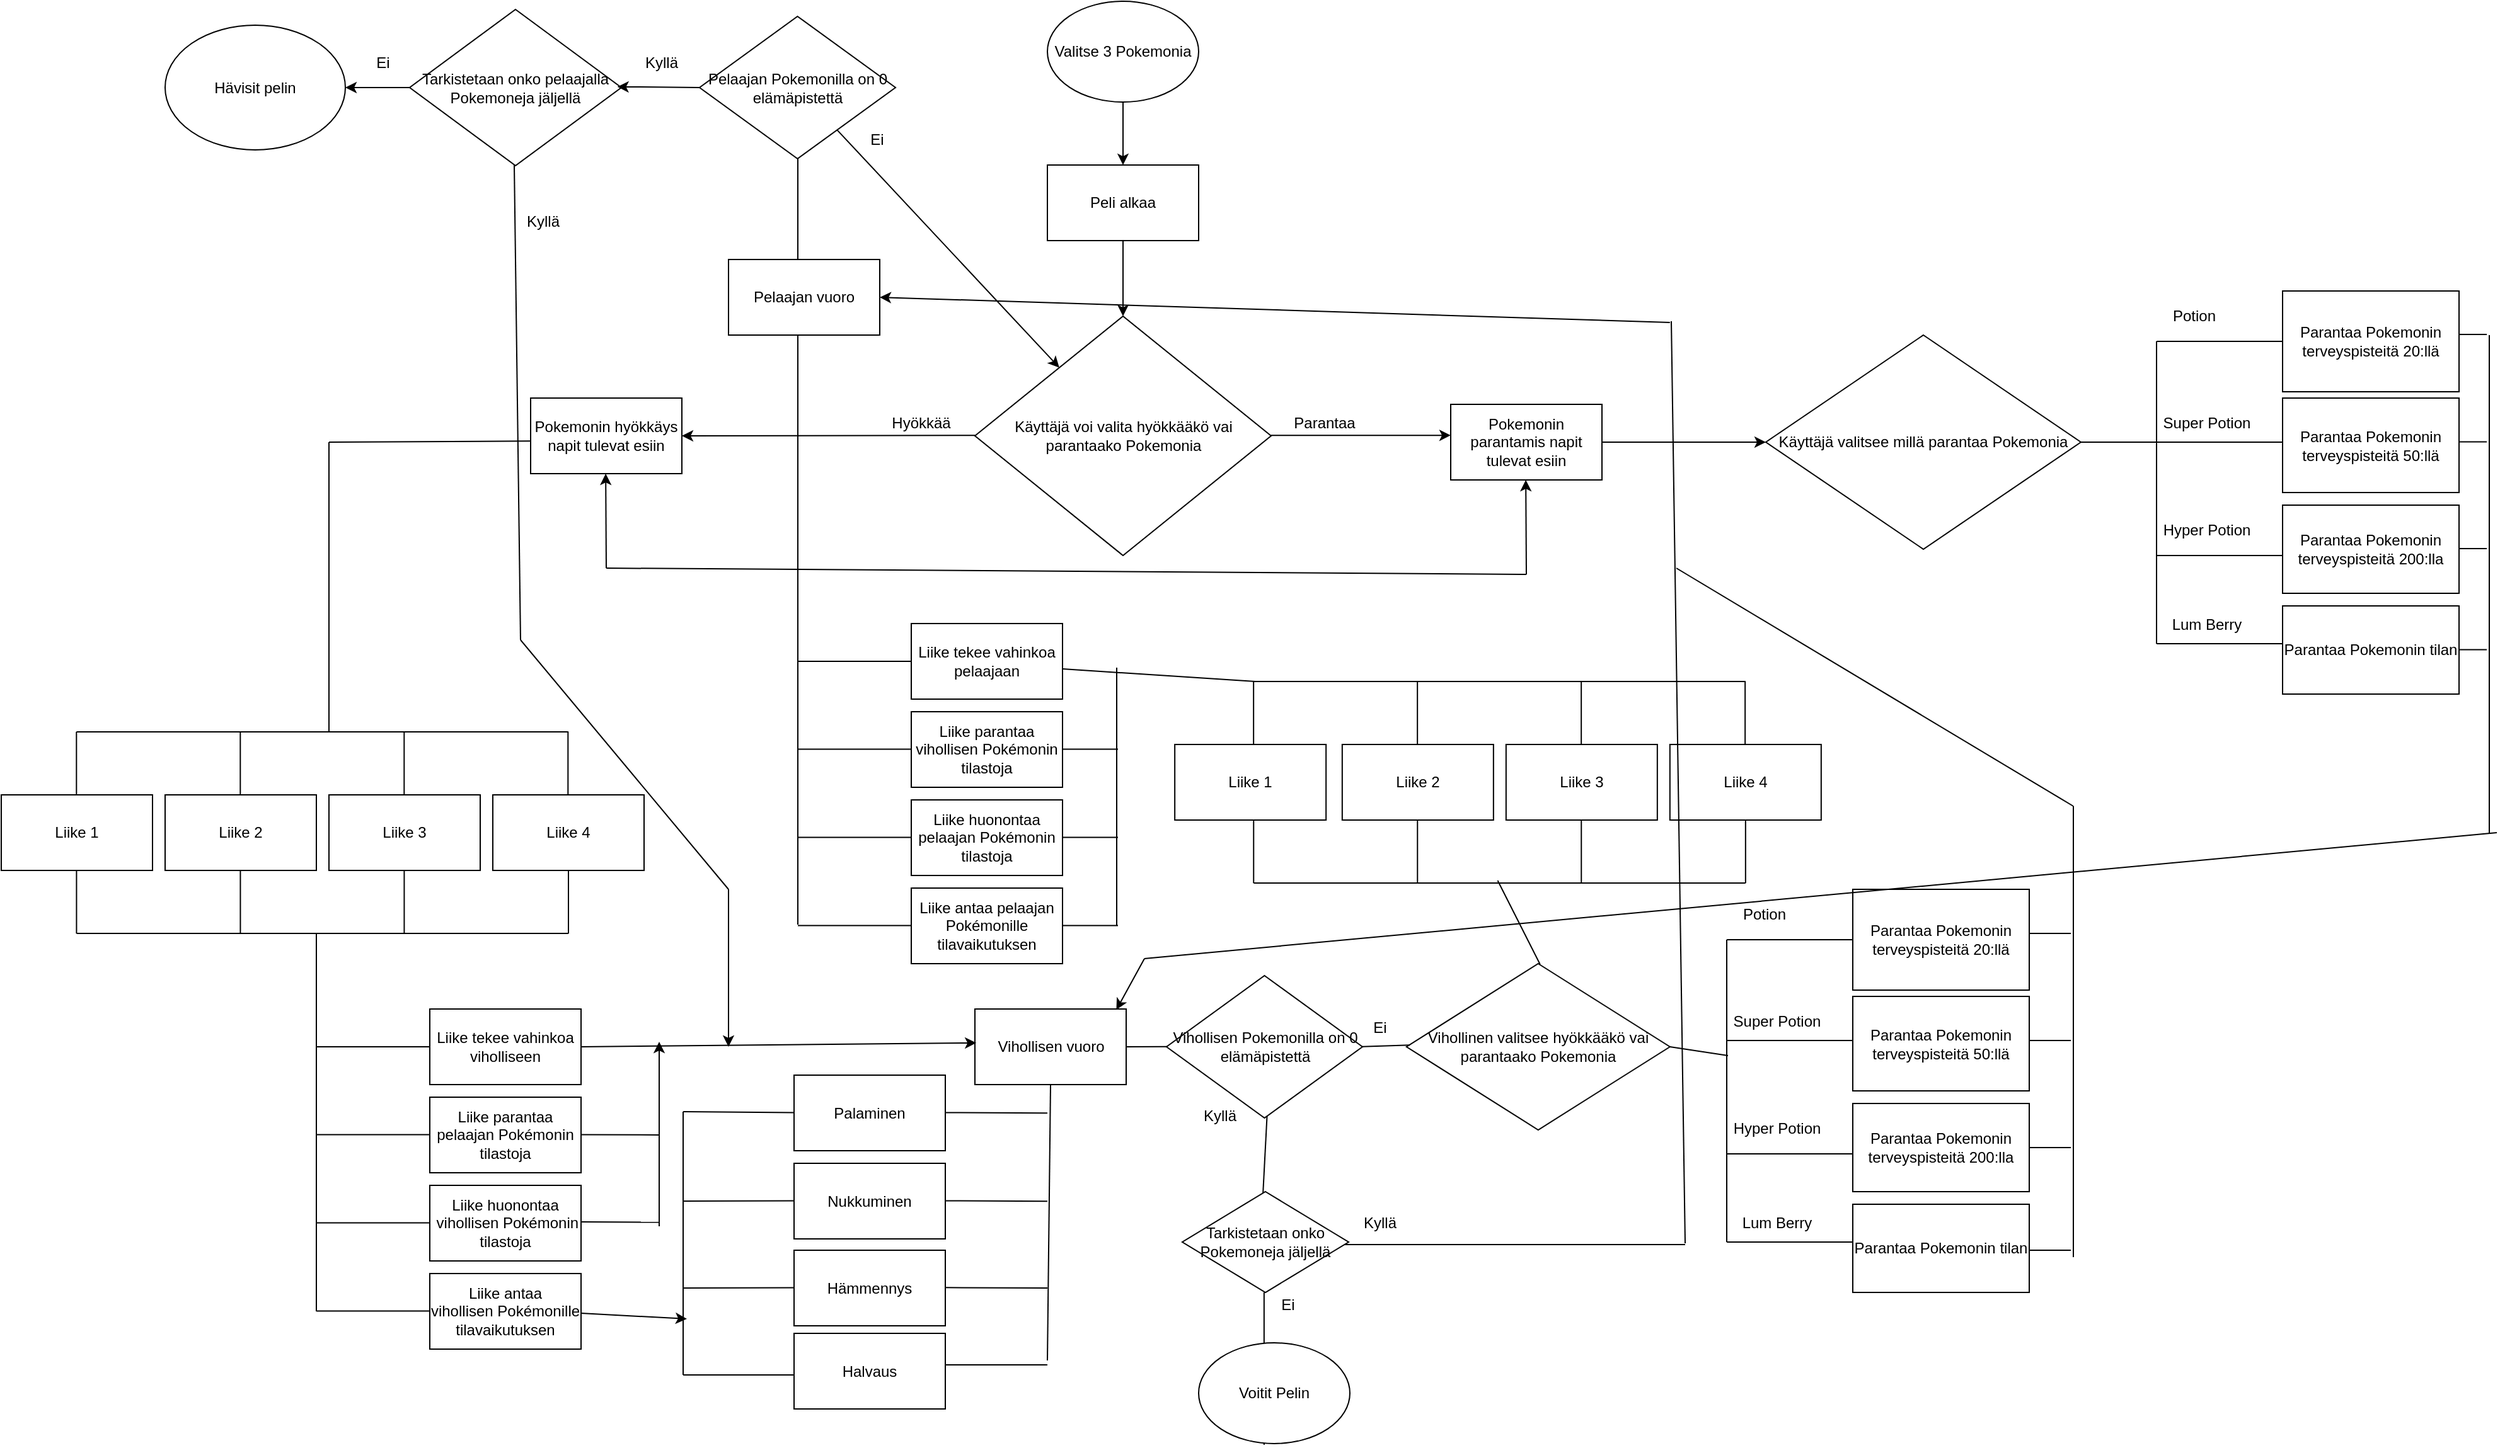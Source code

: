 <mxfile version="22.1.21" type="device">
  <diagram name="Sivu-1" id="NvXousXJwDZ1PK8EcGhr">
    <mxGraphModel dx="2790" dy="1300" grid="1" gridSize="11" guides="1" tooltips="1" connect="1" arrows="1" fold="1" page="1" pageScale="1" pageWidth="3300" pageHeight="4681" math="0" shadow="0">
      <root>
        <mxCell id="0" />
        <mxCell id="1" parent="0" />
        <mxCell id="O5eE_0UWfguJG_VKZrro-65" value="Valitse 3 Pokemonia" style="ellipse;whiteSpace=wrap;html=1;" parent="1" vertex="1">
          <mxGeometry x="1320" y="450" width="120" height="80" as="geometry" />
        </mxCell>
        <mxCell id="O5eE_0UWfguJG_VKZrro-66" value="Peli alkaa" style="rounded=0;whiteSpace=wrap;html=1;" parent="1" vertex="1">
          <mxGeometry x="1320" y="580" width="120" height="60" as="geometry" />
        </mxCell>
        <mxCell id="O5eE_0UWfguJG_VKZrro-67" value="" style="endArrow=classic;html=1;rounded=0;entryX=0.5;entryY=0;entryDx=0;entryDy=0;" parent="1" target="O5eE_0UWfguJG_VKZrro-66" edge="1">
          <mxGeometry width="50" height="50" relative="1" as="geometry">
            <mxPoint x="1380" y="530" as="sourcePoint" />
            <mxPoint x="1430" y="480" as="targetPoint" />
          </mxGeometry>
        </mxCell>
        <mxCell id="O5eE_0UWfguJG_VKZrro-70" value="Käyttäjä voi valita hyökkääkö vai parantaako Pokemonia" style="rhombus;whiteSpace=wrap;html=1;" parent="1" vertex="1">
          <mxGeometry x="1262.5" y="700" width="235" height="190" as="geometry" />
        </mxCell>
        <mxCell id="O5eE_0UWfguJG_VKZrro-71" value="" style="endArrow=classic;html=1;rounded=0;entryX=0.5;entryY=0;entryDx=0;entryDy=0;" parent="1" target="O5eE_0UWfguJG_VKZrro-70" edge="1">
          <mxGeometry width="50" height="50" relative="1" as="geometry">
            <mxPoint x="1380" y="640" as="sourcePoint" />
            <mxPoint x="1430" y="590" as="targetPoint" />
          </mxGeometry>
        </mxCell>
        <mxCell id="O5eE_0UWfguJG_VKZrro-72" value="" style="endArrow=classic;html=1;rounded=0;" parent="1" edge="1">
          <mxGeometry width="50" height="50" relative="1" as="geometry">
            <mxPoint x="1262.5" y="794.57" as="sourcePoint" />
            <mxPoint x="1030" y="795" as="targetPoint" />
          </mxGeometry>
        </mxCell>
        <mxCell id="O5eE_0UWfguJG_VKZrro-74" value="Hyökkää" style="text;html=1;strokeColor=none;fillColor=none;align=center;verticalAlign=middle;whiteSpace=wrap;rounded=0;" parent="1" vertex="1">
          <mxGeometry x="1190" y="770" width="60" height="30" as="geometry" />
        </mxCell>
        <mxCell id="O5eE_0UWfguJG_VKZrro-75" value="" style="endArrow=classic;html=1;rounded=0;" parent="1" edge="1">
          <mxGeometry width="50" height="50" relative="1" as="geometry">
            <mxPoint x="1497.5" y="794.57" as="sourcePoint" />
            <mxPoint x="1640" y="794.57" as="targetPoint" />
          </mxGeometry>
        </mxCell>
        <mxCell id="O5eE_0UWfguJG_VKZrro-76" value="Parantaa" style="text;html=1;strokeColor=none;fillColor=none;align=center;verticalAlign=middle;whiteSpace=wrap;rounded=0;" parent="1" vertex="1">
          <mxGeometry x="1510" y="770" width="60" height="30" as="geometry" />
        </mxCell>
        <mxCell id="O5eE_0UWfguJG_VKZrro-77" value="Pokemonin parantamis napit tulevat esiin" style="rounded=0;whiteSpace=wrap;html=1;" parent="1" vertex="1">
          <mxGeometry x="1640" y="770" width="120" height="60" as="geometry" />
        </mxCell>
        <mxCell id="O5eE_0UWfguJG_VKZrro-78" value="Käyttäjä valitsee millä parantaa Pokemonia" style="rhombus;whiteSpace=wrap;html=1;" parent="1" vertex="1">
          <mxGeometry x="1890" y="715" width="250" height="170" as="geometry" />
        </mxCell>
        <mxCell id="O5eE_0UWfguJG_VKZrro-79" value="" style="endArrow=classic;html=1;rounded=0;entryX=0;entryY=0.5;entryDx=0;entryDy=0;" parent="1" target="O5eE_0UWfguJG_VKZrro-78" edge="1">
          <mxGeometry width="50" height="50" relative="1" as="geometry">
            <mxPoint x="1760" y="800" as="sourcePoint" />
            <mxPoint x="1810" y="750" as="targetPoint" />
          </mxGeometry>
        </mxCell>
        <mxCell id="O5eE_0UWfguJG_VKZrro-80" value="Parantaa Pokemonin terveyspisteitä 20:llä" style="rounded=0;whiteSpace=wrap;html=1;" parent="1" vertex="1">
          <mxGeometry x="2300" y="680" width="140" height="80" as="geometry" />
        </mxCell>
        <mxCell id="O5eE_0UWfguJG_VKZrro-81" value="Parantaa Pokemonin terveyspisteitä 50:llä" style="rounded=0;whiteSpace=wrap;html=1;" parent="1" vertex="1">
          <mxGeometry x="2300" y="765" width="140" height="75" as="geometry" />
        </mxCell>
        <mxCell id="O5eE_0UWfguJG_VKZrro-82" value="Parantaa Pokemonin terveyspisteitä 200:lla" style="rounded=0;whiteSpace=wrap;html=1;" parent="1" vertex="1">
          <mxGeometry x="2300" y="850" width="140" height="70" as="geometry" />
        </mxCell>
        <mxCell id="O5eE_0UWfguJG_VKZrro-84" value="" style="endArrow=none;html=1;rounded=0;" parent="1" edge="1">
          <mxGeometry width="50" height="50" relative="1" as="geometry">
            <mxPoint x="2140" y="800" as="sourcePoint" />
            <mxPoint x="2200" y="800" as="targetPoint" />
          </mxGeometry>
        </mxCell>
        <mxCell id="O5eE_0UWfguJG_VKZrro-85" value="" style="endArrow=none;html=1;rounded=0;" parent="1" edge="1">
          <mxGeometry width="50" height="50" relative="1" as="geometry">
            <mxPoint x="2200" y="960" as="sourcePoint" />
            <mxPoint x="2200" y="720" as="targetPoint" />
          </mxGeometry>
        </mxCell>
        <mxCell id="O5eE_0UWfguJG_VKZrro-86" value="" style="endArrow=none;html=1;rounded=0;" parent="1" edge="1">
          <mxGeometry width="50" height="50" relative="1" as="geometry">
            <mxPoint x="2200" y="720" as="sourcePoint" />
            <mxPoint x="2300" y="720" as="targetPoint" />
          </mxGeometry>
        </mxCell>
        <mxCell id="O5eE_0UWfguJG_VKZrro-88" value="Potion" style="text;html=1;strokeColor=none;fillColor=none;align=center;verticalAlign=middle;whiteSpace=wrap;rounded=0;" parent="1" vertex="1">
          <mxGeometry x="2200" y="685" width="60" height="30" as="geometry" />
        </mxCell>
        <mxCell id="O5eE_0UWfguJG_VKZrro-89" value="" style="endArrow=none;html=1;rounded=0;" parent="1" edge="1">
          <mxGeometry width="50" height="50" relative="1" as="geometry">
            <mxPoint x="2200" y="800" as="sourcePoint" />
            <mxPoint x="2300" y="800" as="targetPoint" />
          </mxGeometry>
        </mxCell>
        <mxCell id="O5eE_0UWfguJG_VKZrro-90" value="Super Potion" style="text;html=1;strokeColor=none;fillColor=none;align=center;verticalAlign=middle;whiteSpace=wrap;rounded=0;" parent="1" vertex="1">
          <mxGeometry x="2200" y="770" width="80" height="30" as="geometry" />
        </mxCell>
        <mxCell id="O5eE_0UWfguJG_VKZrro-91" value="" style="endArrow=none;html=1;rounded=0;" parent="1" edge="1">
          <mxGeometry width="50" height="50" relative="1" as="geometry">
            <mxPoint x="2200" y="890" as="sourcePoint" />
            <mxPoint x="2300" y="890" as="targetPoint" />
          </mxGeometry>
        </mxCell>
        <mxCell id="O5eE_0UWfguJG_VKZrro-92" value="Hyper Potion" style="text;html=1;strokeColor=none;fillColor=none;align=center;verticalAlign=middle;whiteSpace=wrap;rounded=0;" parent="1" vertex="1">
          <mxGeometry x="2190" y="855" width="100" height="30" as="geometry" />
        </mxCell>
        <mxCell id="O5eE_0UWfguJG_VKZrro-93" value="Parantaa Pokemonin tilan" style="rounded=0;whiteSpace=wrap;html=1;" parent="1" vertex="1">
          <mxGeometry x="2300" y="930" width="140" height="70" as="geometry" />
        </mxCell>
        <mxCell id="O5eE_0UWfguJG_VKZrro-94" value="" style="endArrow=none;html=1;rounded=0;" parent="1" edge="1">
          <mxGeometry width="50" height="50" relative="1" as="geometry">
            <mxPoint x="2200" y="960" as="sourcePoint" />
            <mxPoint x="2300" y="960" as="targetPoint" />
          </mxGeometry>
        </mxCell>
        <mxCell id="O5eE_0UWfguJG_VKZrro-95" value="Lum Berry" style="text;html=1;strokeColor=none;fillColor=none;align=center;verticalAlign=middle;whiteSpace=wrap;rounded=0;" parent="1" vertex="1">
          <mxGeometry x="2210" y="930" width="60" height="30" as="geometry" />
        </mxCell>
        <mxCell id="O5eE_0UWfguJG_VKZrro-96" value="Pokemonin hyökkäys napit tulevat esiin" style="rounded=0;whiteSpace=wrap;html=1;" parent="1" vertex="1">
          <mxGeometry x="910" y="765" width="120" height="60" as="geometry" />
        </mxCell>
        <mxCell id="O5eE_0UWfguJG_VKZrro-97" value="" style="endArrow=none;html=1;rounded=0;" parent="1" edge="1">
          <mxGeometry width="50" height="50" relative="1" as="geometry">
            <mxPoint x="750" y="800" as="sourcePoint" />
            <mxPoint x="910" y="799.13" as="targetPoint" />
          </mxGeometry>
        </mxCell>
        <mxCell id="O5eE_0UWfguJG_VKZrro-98" value="" style="endArrow=classic;html=1;rounded=0;" parent="1" edge="1">
          <mxGeometry width="50" height="50" relative="1" as="geometry">
            <mxPoint x="970" y="900" as="sourcePoint" />
            <mxPoint x="969.57" y="825" as="targetPoint" />
          </mxGeometry>
        </mxCell>
        <mxCell id="O5eE_0UWfguJG_VKZrro-101" value="" style="endArrow=none;html=1;rounded=0;" parent="1" edge="1">
          <mxGeometry width="50" height="50" relative="1" as="geometry">
            <mxPoint x="970" y="900" as="sourcePoint" />
            <mxPoint x="1700" y="905" as="targetPoint" />
          </mxGeometry>
        </mxCell>
        <mxCell id="O5eE_0UWfguJG_VKZrro-102" value="" style="endArrow=classic;html=1;rounded=0;" parent="1" edge="1">
          <mxGeometry width="50" height="50" relative="1" as="geometry">
            <mxPoint x="1700" y="905" as="sourcePoint" />
            <mxPoint x="1699.57" y="830" as="targetPoint" />
          </mxGeometry>
        </mxCell>
        <mxCell id="_xNKFtj3G8lqYY_Wl7jP-1" value="" style="endArrow=none;html=1;rounded=0;" edge="1" parent="1">
          <mxGeometry width="50" height="50" relative="1" as="geometry">
            <mxPoint x="750" y="1030" as="sourcePoint" />
            <mxPoint x="750" y="800" as="targetPoint" />
          </mxGeometry>
        </mxCell>
        <mxCell id="_xNKFtj3G8lqYY_Wl7jP-2" value="Liike 1" style="rounded=0;whiteSpace=wrap;html=1;" vertex="1" parent="1">
          <mxGeometry x="490" y="1080" width="120" height="60" as="geometry" />
        </mxCell>
        <mxCell id="_xNKFtj3G8lqYY_Wl7jP-3" value="Liike 2" style="rounded=0;whiteSpace=wrap;html=1;" vertex="1" parent="1">
          <mxGeometry x="620" y="1080" width="120" height="60" as="geometry" />
        </mxCell>
        <mxCell id="_xNKFtj3G8lqYY_Wl7jP-4" value="Liike 3" style="rounded=0;whiteSpace=wrap;html=1;" vertex="1" parent="1">
          <mxGeometry x="750" y="1080" width="120" height="60" as="geometry" />
        </mxCell>
        <mxCell id="_xNKFtj3G8lqYY_Wl7jP-5" value="Liike 4" style="rounded=0;whiteSpace=wrap;html=1;" vertex="1" parent="1">
          <mxGeometry x="880" y="1080" width="120" height="60" as="geometry" />
        </mxCell>
        <mxCell id="_xNKFtj3G8lqYY_Wl7jP-6" value="" style="endArrow=none;html=1;rounded=0;" edge="1" parent="1">
          <mxGeometry width="50" height="50" relative="1" as="geometry">
            <mxPoint x="809.66" y="1080" as="sourcePoint" />
            <mxPoint x="809.66" y="1030" as="targetPoint" />
          </mxGeometry>
        </mxCell>
        <mxCell id="_xNKFtj3G8lqYY_Wl7jP-7" value="" style="endArrow=none;html=1;rounded=0;" edge="1" parent="1">
          <mxGeometry width="50" height="50" relative="1" as="geometry">
            <mxPoint x="939.66" y="1080" as="sourcePoint" />
            <mxPoint x="939.66" y="1030" as="targetPoint" />
          </mxGeometry>
        </mxCell>
        <mxCell id="_xNKFtj3G8lqYY_Wl7jP-8" value="" style="endArrow=none;html=1;rounded=0;" edge="1" parent="1">
          <mxGeometry width="50" height="50" relative="1" as="geometry">
            <mxPoint x="679.66" y="1080" as="sourcePoint" />
            <mxPoint x="679.66" y="1030" as="targetPoint" />
          </mxGeometry>
        </mxCell>
        <mxCell id="_xNKFtj3G8lqYY_Wl7jP-9" value="" style="endArrow=none;html=1;rounded=0;" edge="1" parent="1">
          <mxGeometry width="50" height="50" relative="1" as="geometry">
            <mxPoint x="549.66" y="1080" as="sourcePoint" />
            <mxPoint x="549.66" y="1030" as="targetPoint" />
          </mxGeometry>
        </mxCell>
        <mxCell id="_xNKFtj3G8lqYY_Wl7jP-10" value="" style="endArrow=none;html=1;rounded=0;" edge="1" parent="1">
          <mxGeometry width="50" height="50" relative="1" as="geometry">
            <mxPoint x="549.66" y="1030" as="sourcePoint" />
            <mxPoint x="940" y="1030" as="targetPoint" />
          </mxGeometry>
        </mxCell>
        <mxCell id="_xNKFtj3G8lqYY_Wl7jP-11" value="" style="endArrow=none;html=1;rounded=0;" edge="1" parent="1">
          <mxGeometry width="50" height="50" relative="1" as="geometry">
            <mxPoint x="940" y="1190" as="sourcePoint" />
            <mxPoint x="940" y="1140" as="targetPoint" />
          </mxGeometry>
        </mxCell>
        <mxCell id="_xNKFtj3G8lqYY_Wl7jP-12" value="" style="endArrow=none;html=1;rounded=0;" edge="1" parent="1">
          <mxGeometry width="50" height="50" relative="1" as="geometry">
            <mxPoint x="809.71" y="1190" as="sourcePoint" />
            <mxPoint x="809.71" y="1140" as="targetPoint" />
          </mxGeometry>
        </mxCell>
        <mxCell id="_xNKFtj3G8lqYY_Wl7jP-13" value="" style="endArrow=none;html=1;rounded=0;" edge="1" parent="1">
          <mxGeometry width="50" height="50" relative="1" as="geometry">
            <mxPoint x="679.71" y="1190" as="sourcePoint" />
            <mxPoint x="679.71" y="1140" as="targetPoint" />
          </mxGeometry>
        </mxCell>
        <mxCell id="_xNKFtj3G8lqYY_Wl7jP-14" value="" style="endArrow=none;html=1;rounded=0;" edge="1" parent="1">
          <mxGeometry width="50" height="50" relative="1" as="geometry">
            <mxPoint x="549.71" y="1190" as="sourcePoint" />
            <mxPoint x="549.71" y="1140" as="targetPoint" />
          </mxGeometry>
        </mxCell>
        <mxCell id="_xNKFtj3G8lqYY_Wl7jP-15" value="" style="endArrow=none;html=1;rounded=0;" edge="1" parent="1">
          <mxGeometry width="50" height="50" relative="1" as="geometry">
            <mxPoint x="940" y="1190" as="sourcePoint" />
            <mxPoint x="549.71" y="1190" as="targetPoint" />
          </mxGeometry>
        </mxCell>
        <mxCell id="_xNKFtj3G8lqYY_Wl7jP-16" value="" style="endArrow=none;html=1;rounded=0;" edge="1" parent="1">
          <mxGeometry width="50" height="50" relative="1" as="geometry">
            <mxPoint x="740" y="1490" as="sourcePoint" />
            <mxPoint x="740" y="1190" as="targetPoint" />
          </mxGeometry>
        </mxCell>
        <mxCell id="_xNKFtj3G8lqYY_Wl7jP-17" value="" style="endArrow=none;html=1;rounded=0;" edge="1" parent="1">
          <mxGeometry width="50" height="50" relative="1" as="geometry">
            <mxPoint x="740" y="1280" as="sourcePoint" />
            <mxPoint x="830" y="1280" as="targetPoint" />
          </mxGeometry>
        </mxCell>
        <mxCell id="_xNKFtj3G8lqYY_Wl7jP-18" value="Liike tekee vahinkoa viholliseen" style="rounded=0;whiteSpace=wrap;html=1;" vertex="1" parent="1">
          <mxGeometry x="830" y="1250" width="120" height="60" as="geometry" />
        </mxCell>
        <mxCell id="_xNKFtj3G8lqYY_Wl7jP-19" value="Liike parantaa pelaajan&amp;nbsp;Pokémonin tilastoja" style="rounded=0;whiteSpace=wrap;html=1;" vertex="1" parent="1">
          <mxGeometry x="830" y="1320" width="120" height="60" as="geometry" />
        </mxCell>
        <mxCell id="_xNKFtj3G8lqYY_Wl7jP-20" value="Liike huonontaa&lt;br&gt;&amp;nbsp;vihollisen&amp;nbsp;Pokémonin tilastoja" style="rounded=0;whiteSpace=wrap;html=1;" vertex="1" parent="1">
          <mxGeometry x="830" y="1390" width="120" height="60" as="geometry" />
        </mxCell>
        <mxCell id="_xNKFtj3G8lqYY_Wl7jP-21" value="Liike antaa vihollisen&amp;nbsp;Pokémonille tilavaikutuksen" style="rounded=0;whiteSpace=wrap;html=1;" vertex="1" parent="1">
          <mxGeometry x="830" y="1460" width="120" height="60" as="geometry" />
        </mxCell>
        <mxCell id="_xNKFtj3G8lqYY_Wl7jP-23" value="" style="endArrow=none;html=1;rounded=0;" edge="1" parent="1">
          <mxGeometry width="50" height="50" relative="1" as="geometry">
            <mxPoint x="740" y="1349.71" as="sourcePoint" />
            <mxPoint x="830" y="1349.71" as="targetPoint" />
          </mxGeometry>
        </mxCell>
        <mxCell id="_xNKFtj3G8lqYY_Wl7jP-24" value="" style="endArrow=none;html=1;rounded=0;" edge="1" parent="1">
          <mxGeometry width="50" height="50" relative="1" as="geometry">
            <mxPoint x="740" y="1419.71" as="sourcePoint" />
            <mxPoint x="830" y="1419.71" as="targetPoint" />
          </mxGeometry>
        </mxCell>
        <mxCell id="_xNKFtj3G8lqYY_Wl7jP-25" value="" style="endArrow=none;html=1;rounded=0;" edge="1" parent="1">
          <mxGeometry width="50" height="50" relative="1" as="geometry">
            <mxPoint x="740" y="1489.71" as="sourcePoint" />
            <mxPoint x="830" y="1489.71" as="targetPoint" />
          </mxGeometry>
        </mxCell>
        <mxCell id="_xNKFtj3G8lqYY_Wl7jP-26" value="Nukkuminen" style="rounded=0;whiteSpace=wrap;html=1;" vertex="1" parent="1">
          <mxGeometry x="1119" y="1372.5" width="120" height="60" as="geometry" />
        </mxCell>
        <mxCell id="_xNKFtj3G8lqYY_Wl7jP-27" value="Hämmennys" style="rounded=0;whiteSpace=wrap;html=1;" vertex="1" parent="1">
          <mxGeometry x="1119" y="1441.5" width="120" height="60" as="geometry" />
        </mxCell>
        <mxCell id="_xNKFtj3G8lqYY_Wl7jP-28" value="Halvaus" style="rounded=0;whiteSpace=wrap;html=1;" vertex="1" parent="1">
          <mxGeometry x="1119" y="1507.5" width="120" height="60" as="geometry" />
        </mxCell>
        <mxCell id="_xNKFtj3G8lqYY_Wl7jP-29" value="Palaminen" style="rounded=0;whiteSpace=wrap;html=1;" vertex="1" parent="1">
          <mxGeometry x="1119" y="1302.5" width="120" height="60" as="geometry" />
        </mxCell>
        <mxCell id="_xNKFtj3G8lqYY_Wl7jP-31" value="" style="endArrow=none;html=1;rounded=0;" edge="1" parent="1">
          <mxGeometry width="50" height="50" relative="1" as="geometry">
            <mxPoint x="1031" y="1331.5" as="sourcePoint" />
            <mxPoint x="1119" y="1332.21" as="targetPoint" />
          </mxGeometry>
        </mxCell>
        <mxCell id="_xNKFtj3G8lqYY_Wl7jP-32" value="" style="endArrow=none;html=1;rounded=0;" edge="1" parent="1">
          <mxGeometry width="50" height="50" relative="1" as="geometry">
            <mxPoint x="1031" y="1402.5" as="sourcePoint" />
            <mxPoint x="1119" y="1402.21" as="targetPoint" />
          </mxGeometry>
        </mxCell>
        <mxCell id="_xNKFtj3G8lqYY_Wl7jP-33" value="" style="endArrow=none;html=1;rounded=0;" edge="1" parent="1">
          <mxGeometry width="50" height="50" relative="1" as="geometry">
            <mxPoint x="1031" y="1471.5" as="sourcePoint" />
            <mxPoint x="1119" y="1471.21" as="targetPoint" />
          </mxGeometry>
        </mxCell>
        <mxCell id="_xNKFtj3G8lqYY_Wl7jP-35" value="" style="endArrow=none;html=1;rounded=0;" edge="1" parent="1">
          <mxGeometry width="50" height="50" relative="1" as="geometry">
            <mxPoint x="1031" y="1331.5" as="sourcePoint" />
            <mxPoint x="1031" y="1540.5" as="targetPoint" />
          </mxGeometry>
        </mxCell>
        <mxCell id="_xNKFtj3G8lqYY_Wl7jP-36" value="" style="endArrow=none;html=1;rounded=0;" edge="1" parent="1">
          <mxGeometry width="50" height="50" relative="1" as="geometry">
            <mxPoint x="1031" y="1540.5" as="sourcePoint" />
            <mxPoint x="1119" y="1540.5" as="targetPoint" />
          </mxGeometry>
        </mxCell>
        <mxCell id="_xNKFtj3G8lqYY_Wl7jP-37" value="Vihollisen vuoro" style="rounded=0;whiteSpace=wrap;html=1;" vertex="1" parent="1">
          <mxGeometry x="1262.5" y="1250" width="120" height="60" as="geometry" />
        </mxCell>
        <mxCell id="_xNKFtj3G8lqYY_Wl7jP-41" value="" style="endArrow=none;html=1;rounded=0;" edge="1" parent="1">
          <mxGeometry width="50" height="50" relative="1" as="geometry">
            <mxPoint x="950" y="1349.71" as="sourcePoint" />
            <mxPoint x="1012" y="1350" as="targetPoint" />
          </mxGeometry>
        </mxCell>
        <mxCell id="_xNKFtj3G8lqYY_Wl7jP-42" value="" style="endArrow=none;html=1;rounded=0;" edge="1" parent="1">
          <mxGeometry width="50" height="50" relative="1" as="geometry">
            <mxPoint x="950" y="1419" as="sourcePoint" />
            <mxPoint x="1012" y="1419.29" as="targetPoint" />
          </mxGeometry>
        </mxCell>
        <mxCell id="_xNKFtj3G8lqYY_Wl7jP-44" value="" style="endArrow=none;html=1;rounded=0;exitX=0.5;exitY=1;exitDx=0;exitDy=0;" edge="1" parent="1" source="_xNKFtj3G8lqYY_Wl7jP-37">
          <mxGeometry width="50" height="50" relative="1" as="geometry">
            <mxPoint x="1323" y="1331" as="sourcePoint" />
            <mxPoint x="1320" y="1529" as="targetPoint" />
          </mxGeometry>
        </mxCell>
        <mxCell id="_xNKFtj3G8lqYY_Wl7jP-45" value="" style="endArrow=none;html=1;rounded=0;" edge="1" parent="1">
          <mxGeometry width="50" height="50" relative="1" as="geometry">
            <mxPoint x="1239" y="1332.21" as="sourcePoint" />
            <mxPoint x="1320" y="1332.57" as="targetPoint" />
          </mxGeometry>
        </mxCell>
        <mxCell id="_xNKFtj3G8lqYY_Wl7jP-46" value="" style="endArrow=none;html=1;rounded=0;" edge="1" parent="1">
          <mxGeometry width="50" height="50" relative="1" as="geometry">
            <mxPoint x="1239" y="1402.21" as="sourcePoint" />
            <mxPoint x="1320" y="1402.57" as="targetPoint" />
          </mxGeometry>
        </mxCell>
        <mxCell id="_xNKFtj3G8lqYY_Wl7jP-47" value="" style="endArrow=none;html=1;rounded=0;" edge="1" parent="1">
          <mxGeometry width="50" height="50" relative="1" as="geometry">
            <mxPoint x="1239" y="1471.14" as="sourcePoint" />
            <mxPoint x="1320" y="1471.5" as="targetPoint" />
          </mxGeometry>
        </mxCell>
        <mxCell id="_xNKFtj3G8lqYY_Wl7jP-48" value="" style="endArrow=none;html=1;rounded=0;" edge="1" parent="1">
          <mxGeometry width="50" height="50" relative="1" as="geometry">
            <mxPoint x="1239" y="1532.5" as="sourcePoint" />
            <mxPoint x="1320" y="1532.5" as="targetPoint" />
          </mxGeometry>
        </mxCell>
        <mxCell id="_xNKFtj3G8lqYY_Wl7jP-50" value="Liike 1" style="rounded=0;whiteSpace=wrap;html=1;" vertex="1" parent="1">
          <mxGeometry x="1421.08" y="1040" width="120" height="60" as="geometry" />
        </mxCell>
        <mxCell id="_xNKFtj3G8lqYY_Wl7jP-51" value="Liike 2" style="rounded=0;whiteSpace=wrap;html=1;" vertex="1" parent="1">
          <mxGeometry x="1553.92" y="1040" width="120" height="60" as="geometry" />
        </mxCell>
        <mxCell id="_xNKFtj3G8lqYY_Wl7jP-52" value="Liike 3" style="rounded=0;whiteSpace=wrap;html=1;" vertex="1" parent="1">
          <mxGeometry x="1683.92" y="1040" width="120" height="60" as="geometry" />
        </mxCell>
        <mxCell id="_xNKFtj3G8lqYY_Wl7jP-53" value="Liike 4" style="rounded=0;whiteSpace=wrap;html=1;" vertex="1" parent="1">
          <mxGeometry x="1813.92" y="1040" width="120" height="60" as="geometry" />
        </mxCell>
        <mxCell id="_xNKFtj3G8lqYY_Wl7jP-54" value="" style="endArrow=none;html=1;rounded=0;" edge="1" parent="1">
          <mxGeometry width="50" height="50" relative="1" as="geometry">
            <mxPoint x="1743.58" y="1040" as="sourcePoint" />
            <mxPoint x="1743.58" y="990.0" as="targetPoint" />
          </mxGeometry>
        </mxCell>
        <mxCell id="_xNKFtj3G8lqYY_Wl7jP-55" value="" style="endArrow=none;html=1;rounded=0;" edge="1" parent="1">
          <mxGeometry width="50" height="50" relative="1" as="geometry">
            <mxPoint x="1873.58" y="1040" as="sourcePoint" />
            <mxPoint x="1873.58" y="990.0" as="targetPoint" />
          </mxGeometry>
        </mxCell>
        <mxCell id="_xNKFtj3G8lqYY_Wl7jP-56" value="" style="endArrow=none;html=1;rounded=0;" edge="1" parent="1">
          <mxGeometry width="50" height="50" relative="1" as="geometry">
            <mxPoint x="1613.58" y="1040" as="sourcePoint" />
            <mxPoint x="1613.58" y="990.0" as="targetPoint" />
          </mxGeometry>
        </mxCell>
        <mxCell id="_xNKFtj3G8lqYY_Wl7jP-57" value="" style="endArrow=none;html=1;rounded=0;" edge="1" parent="1">
          <mxGeometry width="50" height="50" relative="1" as="geometry">
            <mxPoint x="1483.58" y="1040" as="sourcePoint" />
            <mxPoint x="1483.58" y="990.0" as="targetPoint" />
          </mxGeometry>
        </mxCell>
        <mxCell id="_xNKFtj3G8lqYY_Wl7jP-58" value="" style="endArrow=none;html=1;rounded=0;" edge="1" parent="1">
          <mxGeometry width="50" height="50" relative="1" as="geometry">
            <mxPoint x="1483.58" y="990.0" as="sourcePoint" />
            <mxPoint x="1873.92" y="990.0" as="targetPoint" />
          </mxGeometry>
        </mxCell>
        <mxCell id="_xNKFtj3G8lqYY_Wl7jP-59" value="" style="endArrow=none;html=1;rounded=0;" edge="1" parent="1">
          <mxGeometry width="50" height="50" relative="1" as="geometry">
            <mxPoint x="1873.92" y="1150" as="sourcePoint" />
            <mxPoint x="1873.92" y="1100" as="targetPoint" />
          </mxGeometry>
        </mxCell>
        <mxCell id="_xNKFtj3G8lqYY_Wl7jP-60" value="" style="endArrow=none;html=1;rounded=0;" edge="1" parent="1">
          <mxGeometry width="50" height="50" relative="1" as="geometry">
            <mxPoint x="1743.63" y="1150" as="sourcePoint" />
            <mxPoint x="1743.63" y="1100" as="targetPoint" />
          </mxGeometry>
        </mxCell>
        <mxCell id="_xNKFtj3G8lqYY_Wl7jP-61" value="" style="endArrow=none;html=1;rounded=0;" edge="1" parent="1">
          <mxGeometry width="50" height="50" relative="1" as="geometry">
            <mxPoint x="1613.63" y="1150" as="sourcePoint" />
            <mxPoint x="1613.63" y="1100" as="targetPoint" />
          </mxGeometry>
        </mxCell>
        <mxCell id="_xNKFtj3G8lqYY_Wl7jP-62" value="" style="endArrow=none;html=1;rounded=0;" edge="1" parent="1">
          <mxGeometry width="50" height="50" relative="1" as="geometry">
            <mxPoint x="1483.63" y="1150" as="sourcePoint" />
            <mxPoint x="1483.63" y="1100" as="targetPoint" />
          </mxGeometry>
        </mxCell>
        <mxCell id="_xNKFtj3G8lqYY_Wl7jP-63" value="" style="endArrow=none;html=1;rounded=0;" edge="1" parent="1">
          <mxGeometry width="50" height="50" relative="1" as="geometry">
            <mxPoint x="1873.92" y="1150" as="sourcePoint" />
            <mxPoint x="1483.63" y="1150" as="targetPoint" />
          </mxGeometry>
        </mxCell>
        <mxCell id="_xNKFtj3G8lqYY_Wl7jP-64" value="" style="endArrow=none;html=1;rounded=0;" edge="1" parent="1">
          <mxGeometry width="50" height="50" relative="1" as="geometry">
            <mxPoint x="1527.42" y="1437" as="sourcePoint" />
            <mxPoint x="1826" y="1437" as="targetPoint" />
          </mxGeometry>
        </mxCell>
        <mxCell id="_xNKFtj3G8lqYY_Wl7jP-65" value="Vihollinen valitsee hyökkääkö vai parantaako Pokemonia" style="rhombus;whiteSpace=wrap;html=1;" vertex="1" parent="1">
          <mxGeometry x="1604.92" y="1214" width="209" height="132" as="geometry" />
        </mxCell>
        <mxCell id="_xNKFtj3G8lqYY_Wl7jP-67" value="" style="endArrow=none;html=1;rounded=0;exitX=0.507;exitY=0.004;exitDx=0;exitDy=0;exitPerimeter=0;" edge="1" parent="1" source="_xNKFtj3G8lqYY_Wl7jP-65">
          <mxGeometry width="50" height="50" relative="1" as="geometry">
            <mxPoint x="1677.25" y="1214" as="sourcePoint" />
            <mxPoint x="1677.25" y="1148" as="targetPoint" />
          </mxGeometry>
        </mxCell>
        <mxCell id="_xNKFtj3G8lqYY_Wl7jP-68" value="Parantaa Pokemonin terveyspisteitä 20:llä" style="rounded=0;whiteSpace=wrap;html=1;" vertex="1" parent="1">
          <mxGeometry x="1959" y="1155" width="140" height="80" as="geometry" />
        </mxCell>
        <mxCell id="_xNKFtj3G8lqYY_Wl7jP-69" value="Parantaa Pokemonin terveyspisteitä 50:llä" style="rounded=0;whiteSpace=wrap;html=1;" vertex="1" parent="1">
          <mxGeometry x="1959" y="1240" width="140" height="75" as="geometry" />
        </mxCell>
        <mxCell id="_xNKFtj3G8lqYY_Wl7jP-70" value="Parantaa Pokemonin terveyspisteitä 200:lla" style="rounded=0;whiteSpace=wrap;html=1;" vertex="1" parent="1">
          <mxGeometry x="1959" y="1325" width="140" height="70" as="geometry" />
        </mxCell>
        <mxCell id="_xNKFtj3G8lqYY_Wl7jP-71" value="" style="endArrow=none;html=1;rounded=0;" edge="1" parent="1">
          <mxGeometry width="50" height="50" relative="1" as="geometry">
            <mxPoint x="1859" y="1435" as="sourcePoint" />
            <mxPoint x="1859" y="1195" as="targetPoint" />
          </mxGeometry>
        </mxCell>
        <mxCell id="_xNKFtj3G8lqYY_Wl7jP-72" value="" style="endArrow=none;html=1;rounded=0;" edge="1" parent="1">
          <mxGeometry width="50" height="50" relative="1" as="geometry">
            <mxPoint x="1859" y="1195" as="sourcePoint" />
            <mxPoint x="1959" y="1195" as="targetPoint" />
          </mxGeometry>
        </mxCell>
        <mxCell id="_xNKFtj3G8lqYY_Wl7jP-73" value="Potion" style="text;html=1;strokeColor=none;fillColor=none;align=center;verticalAlign=middle;whiteSpace=wrap;rounded=0;" vertex="1" parent="1">
          <mxGeometry x="1859" y="1160" width="60" height="30" as="geometry" />
        </mxCell>
        <mxCell id="_xNKFtj3G8lqYY_Wl7jP-74" value="" style="endArrow=none;html=1;rounded=0;" edge="1" parent="1">
          <mxGeometry width="50" height="50" relative="1" as="geometry">
            <mxPoint x="1859" y="1275" as="sourcePoint" />
            <mxPoint x="1959" y="1275" as="targetPoint" />
          </mxGeometry>
        </mxCell>
        <mxCell id="_xNKFtj3G8lqYY_Wl7jP-75" value="Super Potion" style="text;html=1;strokeColor=none;fillColor=none;align=center;verticalAlign=middle;whiteSpace=wrap;rounded=0;" vertex="1" parent="1">
          <mxGeometry x="1859" y="1245" width="80" height="30" as="geometry" />
        </mxCell>
        <mxCell id="_xNKFtj3G8lqYY_Wl7jP-76" value="" style="endArrow=none;html=1;rounded=0;" edge="1" parent="1">
          <mxGeometry width="50" height="50" relative="1" as="geometry">
            <mxPoint x="1859" y="1365" as="sourcePoint" />
            <mxPoint x="1959" y="1365" as="targetPoint" />
          </mxGeometry>
        </mxCell>
        <mxCell id="_xNKFtj3G8lqYY_Wl7jP-77" value="Hyper Potion" style="text;html=1;strokeColor=none;fillColor=none;align=center;verticalAlign=middle;whiteSpace=wrap;rounded=0;" vertex="1" parent="1">
          <mxGeometry x="1849" y="1330" width="100" height="30" as="geometry" />
        </mxCell>
        <mxCell id="_xNKFtj3G8lqYY_Wl7jP-78" value="Parantaa Pokemonin tilan" style="rounded=0;whiteSpace=wrap;html=1;" vertex="1" parent="1">
          <mxGeometry x="1959" y="1405" width="140" height="70" as="geometry" />
        </mxCell>
        <mxCell id="_xNKFtj3G8lqYY_Wl7jP-79" value="" style="endArrow=none;html=1;rounded=0;" edge="1" parent="1">
          <mxGeometry width="50" height="50" relative="1" as="geometry">
            <mxPoint x="1859" y="1435" as="sourcePoint" />
            <mxPoint x="1959" y="1435" as="targetPoint" />
          </mxGeometry>
        </mxCell>
        <mxCell id="_xNKFtj3G8lqYY_Wl7jP-80" value="Lum Berry" style="text;html=1;strokeColor=none;fillColor=none;align=center;verticalAlign=middle;whiteSpace=wrap;rounded=0;" vertex="1" parent="1">
          <mxGeometry x="1869" y="1405" width="60" height="30" as="geometry" />
        </mxCell>
        <mxCell id="_xNKFtj3G8lqYY_Wl7jP-81" value="" style="endArrow=none;html=1;rounded=0;exitX=1;exitY=0.5;exitDx=0;exitDy=0;" edge="1" parent="1" source="_xNKFtj3G8lqYY_Wl7jP-65">
          <mxGeometry width="50" height="50" relative="1" as="geometry">
            <mxPoint x="1815" y="1285" as="sourcePoint" />
            <mxPoint x="1860" y="1287" as="targetPoint" />
          </mxGeometry>
        </mxCell>
        <mxCell id="_xNKFtj3G8lqYY_Wl7jP-82" value="Tarkistetaan onko Pokemoneja jäljellä" style="rhombus;whiteSpace=wrap;html=1;" vertex="1" parent="1">
          <mxGeometry x="1427" y="1395" width="132" height="80" as="geometry" />
        </mxCell>
        <mxCell id="_xNKFtj3G8lqYY_Wl7jP-83" value="" style="endArrow=none;html=1;rounded=0;exitX=1;exitY=0.5;exitDx=0;exitDy=0;" edge="1" parent="1" source="_xNKFtj3G8lqYY_Wl7jP-37">
          <mxGeometry width="50" height="50" relative="1" as="geometry">
            <mxPoint x="1371.08" y="1279.83" as="sourcePoint" />
            <mxPoint x="1415.08" y="1279.83" as="targetPoint" />
          </mxGeometry>
        </mxCell>
        <mxCell id="_xNKFtj3G8lqYY_Wl7jP-84" value="Kyllä" style="text;html=1;strokeColor=none;fillColor=none;align=center;verticalAlign=middle;whiteSpace=wrap;rounded=0;" vertex="1" parent="1">
          <mxGeometry x="1553.92" y="1405" width="60" height="30" as="geometry" />
        </mxCell>
        <mxCell id="_xNKFtj3G8lqYY_Wl7jP-85" value="" style="endArrow=none;html=1;rounded=0;" edge="1" parent="1">
          <mxGeometry width="50" height="50" relative="1" as="geometry">
            <mxPoint x="1491.92" y="1596" as="sourcePoint" />
            <mxPoint x="1491.92" y="1475" as="targetPoint" />
          </mxGeometry>
        </mxCell>
        <mxCell id="_xNKFtj3G8lqYY_Wl7jP-86" value="Ei" style="text;html=1;strokeColor=none;fillColor=none;align=center;verticalAlign=middle;whiteSpace=wrap;rounded=0;" vertex="1" parent="1">
          <mxGeometry x="1480.92" y="1470" width="60" height="30" as="geometry" />
        </mxCell>
        <mxCell id="_xNKFtj3G8lqYY_Wl7jP-87" value="Voitit Pelin" style="ellipse;whiteSpace=wrap;html=1;" vertex="1" parent="1">
          <mxGeometry x="1440" y="1515" width="120" height="80" as="geometry" />
        </mxCell>
        <mxCell id="_xNKFtj3G8lqYY_Wl7jP-89" value="" style="endArrow=none;html=1;rounded=0;" edge="1" parent="1">
          <mxGeometry width="50" height="50" relative="1" as="geometry">
            <mxPoint x="1122" y="974" as="sourcePoint" />
            <mxPoint x="1212" y="974" as="targetPoint" />
          </mxGeometry>
        </mxCell>
        <mxCell id="_xNKFtj3G8lqYY_Wl7jP-90" value="Liike tekee vahinkoa pelaajaan" style="rounded=0;whiteSpace=wrap;html=1;" vertex="1" parent="1">
          <mxGeometry x="1212" y="944" width="120" height="60" as="geometry" />
        </mxCell>
        <mxCell id="_xNKFtj3G8lqYY_Wl7jP-91" value="Liike parantaa vihollisen Pokémonin tilastoja" style="rounded=0;whiteSpace=wrap;html=1;" vertex="1" parent="1">
          <mxGeometry x="1212" y="1014" width="120" height="60" as="geometry" />
        </mxCell>
        <mxCell id="_xNKFtj3G8lqYY_Wl7jP-92" value="Liike huonontaa pelaajan Pokémonin tilastoja" style="rounded=0;whiteSpace=wrap;html=1;" vertex="1" parent="1">
          <mxGeometry x="1212" y="1084" width="120" height="60" as="geometry" />
        </mxCell>
        <mxCell id="_xNKFtj3G8lqYY_Wl7jP-93" value="Liike antaa pelaajan Pokémonille tilavaikutuksen" style="rounded=0;whiteSpace=wrap;html=1;" vertex="1" parent="1">
          <mxGeometry x="1212" y="1154" width="120" height="60" as="geometry" />
        </mxCell>
        <mxCell id="_xNKFtj3G8lqYY_Wl7jP-94" value="" style="endArrow=none;html=1;rounded=0;" edge="1" parent="1">
          <mxGeometry width="50" height="50" relative="1" as="geometry">
            <mxPoint x="1122" y="1043.71" as="sourcePoint" />
            <mxPoint x="1212" y="1043.71" as="targetPoint" />
          </mxGeometry>
        </mxCell>
        <mxCell id="_xNKFtj3G8lqYY_Wl7jP-95" value="" style="endArrow=none;html=1;rounded=0;" edge="1" parent="1">
          <mxGeometry width="50" height="50" relative="1" as="geometry">
            <mxPoint x="1122" y="1113.71" as="sourcePoint" />
            <mxPoint x="1212" y="1113.71" as="targetPoint" />
          </mxGeometry>
        </mxCell>
        <mxCell id="_xNKFtj3G8lqYY_Wl7jP-96" value="" style="endArrow=none;html=1;rounded=0;" edge="1" parent="1">
          <mxGeometry width="50" height="50" relative="1" as="geometry">
            <mxPoint x="1122" y="1183.71" as="sourcePoint" />
            <mxPoint x="1212" y="1183.71" as="targetPoint" />
          </mxGeometry>
        </mxCell>
        <mxCell id="_xNKFtj3G8lqYY_Wl7jP-97" value="" style="endArrow=none;html=1;rounded=0;" edge="1" parent="1">
          <mxGeometry width="50" height="50" relative="1" as="geometry">
            <mxPoint x="1332" y="980" as="sourcePoint" />
            <mxPoint x="1485" y="990" as="targetPoint" />
          </mxGeometry>
        </mxCell>
        <mxCell id="_xNKFtj3G8lqYY_Wl7jP-98" value="" style="endArrow=none;html=1;rounded=0;" edge="1" parent="1">
          <mxGeometry width="50" height="50" relative="1" as="geometry">
            <mxPoint x="1332" y="1043.76" as="sourcePoint" />
            <mxPoint x="1376" y="1043.76" as="targetPoint" />
          </mxGeometry>
        </mxCell>
        <mxCell id="_xNKFtj3G8lqYY_Wl7jP-99" value="" style="endArrow=none;html=1;rounded=0;" edge="1" parent="1">
          <mxGeometry width="50" height="50" relative="1" as="geometry">
            <mxPoint x="1332" y="1113.76" as="sourcePoint" />
            <mxPoint x="1376" y="1113.76" as="targetPoint" />
          </mxGeometry>
        </mxCell>
        <mxCell id="_xNKFtj3G8lqYY_Wl7jP-100" value="" style="endArrow=none;html=1;rounded=0;" edge="1" parent="1">
          <mxGeometry width="50" height="50" relative="1" as="geometry">
            <mxPoint x="1332" y="1183.76" as="sourcePoint" />
            <mxPoint x="1376" y="1183.76" as="targetPoint" />
          </mxGeometry>
        </mxCell>
        <mxCell id="_xNKFtj3G8lqYY_Wl7jP-101" value="" style="endArrow=none;html=1;rounded=0;" edge="1" parent="1">
          <mxGeometry width="50" height="50" relative="1" as="geometry">
            <mxPoint x="1375" y="1183.76" as="sourcePoint" />
            <mxPoint x="1375" y="979" as="targetPoint" />
          </mxGeometry>
        </mxCell>
        <mxCell id="_xNKFtj3G8lqYY_Wl7jP-102" value="" style="endArrow=none;html=1;rounded=0;" edge="1" parent="1">
          <mxGeometry width="50" height="50" relative="1" as="geometry">
            <mxPoint x="1122" y="1183" as="sourcePoint" />
            <mxPoint x="1122" y="715" as="targetPoint" />
          </mxGeometry>
        </mxCell>
        <mxCell id="_xNKFtj3G8lqYY_Wl7jP-103" value="Tarkistetaan onko pelaajalla Pokemoneja jäljellä" style="rhombus;whiteSpace=wrap;html=1;" vertex="1" parent="1">
          <mxGeometry x="814" y="456.5" width="168" height="124" as="geometry" />
        </mxCell>
        <mxCell id="_xNKFtj3G8lqYY_Wl7jP-104" value="Pelaajan vuoro" style="rounded=0;whiteSpace=wrap;html=1;" vertex="1" parent="1">
          <mxGeometry x="1067" y="655" width="120" height="60" as="geometry" />
        </mxCell>
        <mxCell id="_xNKFtj3G8lqYY_Wl7jP-105" value="" style="endArrow=none;html=1;rounded=0;" edge="1" parent="1">
          <mxGeometry width="50" height="50" relative="1" as="geometry">
            <mxPoint x="1122" y="655" as="sourcePoint" />
            <mxPoint x="1122" y="572" as="targetPoint" />
          </mxGeometry>
        </mxCell>
        <mxCell id="_xNKFtj3G8lqYY_Wl7jP-107" value="Vihollisen Pokemonilla on 0 elämäpistettä" style="rhombus;whiteSpace=wrap;html=1;" vertex="1" parent="1">
          <mxGeometry x="1414.5" y="1223.5" width="155.5" height="113" as="geometry" />
        </mxCell>
        <mxCell id="_xNKFtj3G8lqYY_Wl7jP-108" value="" style="endArrow=none;html=1;rounded=0;entryX=0.013;entryY=0.49;entryDx=0;entryDy=0;entryPerimeter=0;" edge="1" parent="1" target="_xNKFtj3G8lqYY_Wl7jP-65">
          <mxGeometry width="50" height="50" relative="1" as="geometry">
            <mxPoint x="1570" y="1279.89" as="sourcePoint" />
            <mxPoint x="1615" y="1279.89" as="targetPoint" />
          </mxGeometry>
        </mxCell>
        <mxCell id="_xNKFtj3G8lqYY_Wl7jP-109" value="Ei" style="text;html=1;strokeColor=none;fillColor=none;align=center;verticalAlign=middle;whiteSpace=wrap;rounded=0;" vertex="1" parent="1">
          <mxGeometry x="1553.92" y="1250" width="60" height="30" as="geometry" />
        </mxCell>
        <mxCell id="_xNKFtj3G8lqYY_Wl7jP-110" value="Kyllä" style="text;html=1;strokeColor=none;fillColor=none;align=center;verticalAlign=middle;whiteSpace=wrap;rounded=0;" vertex="1" parent="1">
          <mxGeometry x="1427" y="1320" width="60" height="30" as="geometry" />
        </mxCell>
        <mxCell id="_xNKFtj3G8lqYY_Wl7jP-111" value="" style="endArrow=none;html=1;rounded=0;entryX=0.513;entryY=0.986;entryDx=0;entryDy=0;entryPerimeter=0;" edge="1" parent="1" target="_xNKFtj3G8lqYY_Wl7jP-107">
          <mxGeometry width="50" height="50" relative="1" as="geometry">
            <mxPoint x="1491.08" y="1396" as="sourcePoint" />
            <mxPoint x="1541.08" y="1346" as="targetPoint" />
          </mxGeometry>
        </mxCell>
        <mxCell id="_xNKFtj3G8lqYY_Wl7jP-114" value="" style="endArrow=none;html=1;rounded=0;" edge="1" parent="1">
          <mxGeometry width="50" height="50" relative="1" as="geometry">
            <mxPoint x="1826" y="1436" as="sourcePoint" />
            <mxPoint x="1815" y="704" as="targetPoint" />
          </mxGeometry>
        </mxCell>
        <mxCell id="_xNKFtj3G8lqYY_Wl7jP-117" value="" style="endArrow=classic;html=1;rounded=0;entryX=1;entryY=0.5;entryDx=0;entryDy=0;" edge="1" parent="1" target="_xNKFtj3G8lqYY_Wl7jP-104">
          <mxGeometry width="50" height="50" relative="1" as="geometry">
            <mxPoint x="1813.92" y="705" as="sourcePoint" />
            <mxPoint x="1863.92" y="655" as="targetPoint" />
          </mxGeometry>
        </mxCell>
        <mxCell id="_xNKFtj3G8lqYY_Wl7jP-118" value="Pelaajan Pokemonilla on 0 elämäpistettä" style="rhombus;whiteSpace=wrap;html=1;" vertex="1" parent="1">
          <mxGeometry x="1044" y="462" width="155.5" height="113" as="geometry" />
        </mxCell>
        <mxCell id="_xNKFtj3G8lqYY_Wl7jP-120" value="" style="endArrow=classic;html=1;rounded=0;" edge="1" parent="1" source="_xNKFtj3G8lqYY_Wl7jP-118" target="O5eE_0UWfguJG_VKZrro-70">
          <mxGeometry width="50" height="50" relative="1" as="geometry">
            <mxPoint x="1210" y="666" as="sourcePoint" />
            <mxPoint x="1260" y="616" as="targetPoint" />
          </mxGeometry>
        </mxCell>
        <mxCell id="_xNKFtj3G8lqYY_Wl7jP-121" value="Ei" style="text;html=1;strokeColor=none;fillColor=none;align=center;verticalAlign=middle;whiteSpace=wrap;rounded=0;" vertex="1" parent="1">
          <mxGeometry x="1155" y="545" width="60" height="30" as="geometry" />
        </mxCell>
        <mxCell id="_xNKFtj3G8lqYY_Wl7jP-122" value="" style="endArrow=classic;html=1;rounded=0;entryX=0.981;entryY=0.495;entryDx=0;entryDy=0;entryPerimeter=0;exitX=0;exitY=0.5;exitDx=0;exitDy=0;" edge="1" parent="1" source="_xNKFtj3G8lqYY_Wl7jP-118" target="_xNKFtj3G8lqYY_Wl7jP-103">
          <mxGeometry width="50" height="50" relative="1" as="geometry">
            <mxPoint x="1034" y="515" as="sourcePoint" />
            <mxPoint x="1084" y="465" as="targetPoint" />
          </mxGeometry>
        </mxCell>
        <mxCell id="_xNKFtj3G8lqYY_Wl7jP-123" value="Kyllä" style="text;html=1;strokeColor=none;fillColor=none;align=center;verticalAlign=middle;whiteSpace=wrap;rounded=0;" vertex="1" parent="1">
          <mxGeometry x="984" y="484" width="60" height="30" as="geometry" />
        </mxCell>
        <mxCell id="_xNKFtj3G8lqYY_Wl7jP-124" value="" style="endArrow=none;html=1;rounded=0;" edge="1" parent="1">
          <mxGeometry width="50" height="50" relative="1" as="geometry">
            <mxPoint x="902" y="957" as="sourcePoint" />
            <mxPoint x="897" y="580" as="targetPoint" />
          </mxGeometry>
        </mxCell>
        <mxCell id="_xNKFtj3G8lqYY_Wl7jP-125" value="" style="endArrow=none;html=1;rounded=0;" edge="1" parent="1">
          <mxGeometry width="50" height="50" relative="1" as="geometry">
            <mxPoint x="902" y="957" as="sourcePoint" />
            <mxPoint x="1067" y="1155" as="targetPoint" />
          </mxGeometry>
        </mxCell>
        <mxCell id="_xNKFtj3G8lqYY_Wl7jP-127" value="" style="endArrow=classic;html=1;rounded=0;" edge="1" parent="1">
          <mxGeometry width="50" height="50" relative="1" as="geometry">
            <mxPoint x="1067" y="1155" as="sourcePoint" />
            <mxPoint x="1067" y="1280" as="targetPoint" />
          </mxGeometry>
        </mxCell>
        <mxCell id="_xNKFtj3G8lqYY_Wl7jP-128" value="Kyllä" style="text;html=1;strokeColor=none;fillColor=none;align=center;verticalAlign=middle;whiteSpace=wrap;rounded=0;" vertex="1" parent="1">
          <mxGeometry x="890" y="610" width="60" height="30" as="geometry" />
        </mxCell>
        <mxCell id="_xNKFtj3G8lqYY_Wl7jP-129" value="Hävisit pelin" style="ellipse;whiteSpace=wrap;html=1;" vertex="1" parent="1">
          <mxGeometry x="620" y="469" width="143" height="99" as="geometry" />
        </mxCell>
        <mxCell id="_xNKFtj3G8lqYY_Wl7jP-130" value="" style="endArrow=classic;html=1;rounded=0;exitX=0;exitY=0.5;exitDx=0;exitDy=0;" edge="1" parent="1" source="_xNKFtj3G8lqYY_Wl7jP-103" target="_xNKFtj3G8lqYY_Wl7jP-129">
          <mxGeometry width="50" height="50" relative="1" as="geometry">
            <mxPoint x="900" y="457" as="sourcePoint" />
            <mxPoint x="950" y="407" as="targetPoint" />
          </mxGeometry>
        </mxCell>
        <mxCell id="_xNKFtj3G8lqYY_Wl7jP-131" value="" style="endArrow=classic;html=1;rounded=0;" edge="1" parent="1">
          <mxGeometry width="50" height="50" relative="1" as="geometry">
            <mxPoint x="950" y="1491.5" as="sourcePoint" />
            <mxPoint x="1034" y="1496" as="targetPoint" />
          </mxGeometry>
        </mxCell>
        <mxCell id="_xNKFtj3G8lqYY_Wl7jP-132" value="" style="endArrow=classic;html=1;rounded=0;" edge="1" parent="1">
          <mxGeometry width="50" height="50" relative="1" as="geometry">
            <mxPoint x="1012" y="1422.5" as="sourcePoint" />
            <mxPoint x="1012" y="1276" as="targetPoint" />
          </mxGeometry>
        </mxCell>
        <mxCell id="_xNKFtj3G8lqYY_Wl7jP-133" value="" style="endArrow=none;html=1;rounded=0;" edge="1" parent="1">
          <mxGeometry width="50" height="50" relative="1" as="geometry">
            <mxPoint x="2464" y="1111" as="sourcePoint" />
            <mxPoint x="2464" y="715" as="targetPoint" />
          </mxGeometry>
        </mxCell>
        <mxCell id="_xNKFtj3G8lqYY_Wl7jP-134" value="" style="endArrow=none;html=1;rounded=0;" edge="1" parent="1">
          <mxGeometry width="50" height="50" relative="1" as="geometry">
            <mxPoint x="2440" y="714.52" as="sourcePoint" />
            <mxPoint x="2462" y="714.52" as="targetPoint" />
          </mxGeometry>
        </mxCell>
        <mxCell id="_xNKFtj3G8lqYY_Wl7jP-135" value="" style="endArrow=none;html=1;rounded=0;" edge="1" parent="1">
          <mxGeometry width="50" height="50" relative="1" as="geometry">
            <mxPoint x="2440" y="799.76" as="sourcePoint" />
            <mxPoint x="2462" y="799.76" as="targetPoint" />
          </mxGeometry>
        </mxCell>
        <mxCell id="_xNKFtj3G8lqYY_Wl7jP-136" value="" style="endArrow=none;html=1;rounded=0;fontStyle=1" edge="1" parent="1">
          <mxGeometry width="50" height="50" relative="1" as="geometry">
            <mxPoint x="2440" y="884.52" as="sourcePoint" />
            <mxPoint x="2462" y="884.52" as="targetPoint" />
          </mxGeometry>
        </mxCell>
        <mxCell id="_xNKFtj3G8lqYY_Wl7jP-137" value="" style="endArrow=none;html=1;rounded=0;" edge="1" parent="1">
          <mxGeometry width="50" height="50" relative="1" as="geometry">
            <mxPoint x="2440" y="964.76" as="sourcePoint" />
            <mxPoint x="2462" y="964.76" as="targetPoint" />
          </mxGeometry>
        </mxCell>
        <mxCell id="_xNKFtj3G8lqYY_Wl7jP-138" value="" style="endArrow=none;html=1;rounded=0;" edge="1" parent="1">
          <mxGeometry width="50" height="50" relative="1" as="geometry">
            <mxPoint x="1397" y="1210" as="sourcePoint" />
            <mxPoint x="2470" y="1110" as="targetPoint" />
          </mxGeometry>
        </mxCell>
        <mxCell id="_xNKFtj3G8lqYY_Wl7jP-139" value="" style="endArrow=classic;html=1;rounded=0;entryX=0.935;entryY=0.011;entryDx=0;entryDy=0;entryPerimeter=0;" edge="1" parent="1" target="_xNKFtj3G8lqYY_Wl7jP-37">
          <mxGeometry width="50" height="50" relative="1" as="geometry">
            <mxPoint x="1397" y="1210" as="sourcePoint" />
            <mxPoint x="1447" y="1160" as="targetPoint" />
          </mxGeometry>
        </mxCell>
        <mxCell id="_xNKFtj3G8lqYY_Wl7jP-140" value="" style="endArrow=none;html=1;rounded=0;" edge="1" parent="1">
          <mxGeometry width="50" height="50" relative="1" as="geometry">
            <mxPoint x="2134" y="1447" as="sourcePoint" />
            <mxPoint x="2134" y="1089" as="targetPoint" />
          </mxGeometry>
        </mxCell>
        <mxCell id="_xNKFtj3G8lqYY_Wl7jP-141" value="" style="endArrow=none;html=1;rounded=0;" edge="1" parent="1">
          <mxGeometry width="50" height="50" relative="1" as="geometry">
            <mxPoint x="2099" y="1275" as="sourcePoint" />
            <mxPoint x="2132" y="1275" as="targetPoint" />
          </mxGeometry>
        </mxCell>
        <mxCell id="_xNKFtj3G8lqYY_Wl7jP-142" value="" style="endArrow=none;html=1;rounded=0;" edge="1" parent="1">
          <mxGeometry width="50" height="50" relative="1" as="geometry">
            <mxPoint x="2099" y="1190" as="sourcePoint" />
            <mxPoint x="2132" y="1190" as="targetPoint" />
          </mxGeometry>
        </mxCell>
        <mxCell id="_xNKFtj3G8lqYY_Wl7jP-143" value="" style="endArrow=none;html=1;rounded=0;" edge="1" parent="1">
          <mxGeometry width="50" height="50" relative="1" as="geometry">
            <mxPoint x="2099" y="1360" as="sourcePoint" />
            <mxPoint x="2132" y="1360" as="targetPoint" />
          </mxGeometry>
        </mxCell>
        <mxCell id="_xNKFtj3G8lqYY_Wl7jP-144" value="" style="endArrow=none;html=1;rounded=0;" edge="1" parent="1">
          <mxGeometry width="50" height="50" relative="1" as="geometry">
            <mxPoint x="2099" y="1441.5" as="sourcePoint" />
            <mxPoint x="2132" y="1441.5" as="targetPoint" />
          </mxGeometry>
        </mxCell>
        <mxCell id="_xNKFtj3G8lqYY_Wl7jP-146" value="" style="endArrow=none;html=1;rounded=0;" edge="1" parent="1">
          <mxGeometry width="50" height="50" relative="1" as="geometry">
            <mxPoint x="1819" y="900" as="sourcePoint" />
            <mxPoint x="2134" y="1089" as="targetPoint" />
          </mxGeometry>
        </mxCell>
        <mxCell id="_xNKFtj3G8lqYY_Wl7jP-147" value="Ei" style="text;html=1;strokeColor=none;fillColor=none;align=center;verticalAlign=middle;whiteSpace=wrap;rounded=0;" vertex="1" parent="1">
          <mxGeometry x="763" y="484" width="60" height="30" as="geometry" />
        </mxCell>
        <mxCell id="_xNKFtj3G8lqYY_Wl7jP-148" value="" style="endArrow=classic;html=1;rounded=0;entryX=0.009;entryY=0.448;entryDx=0;entryDy=0;entryPerimeter=0;" edge="1" parent="1" target="_xNKFtj3G8lqYY_Wl7jP-37">
          <mxGeometry width="50" height="50" relative="1" as="geometry">
            <mxPoint x="950" y="1280" as="sourcePoint" />
            <mxPoint x="1000" y="1230" as="targetPoint" />
          </mxGeometry>
        </mxCell>
      </root>
    </mxGraphModel>
  </diagram>
</mxfile>
